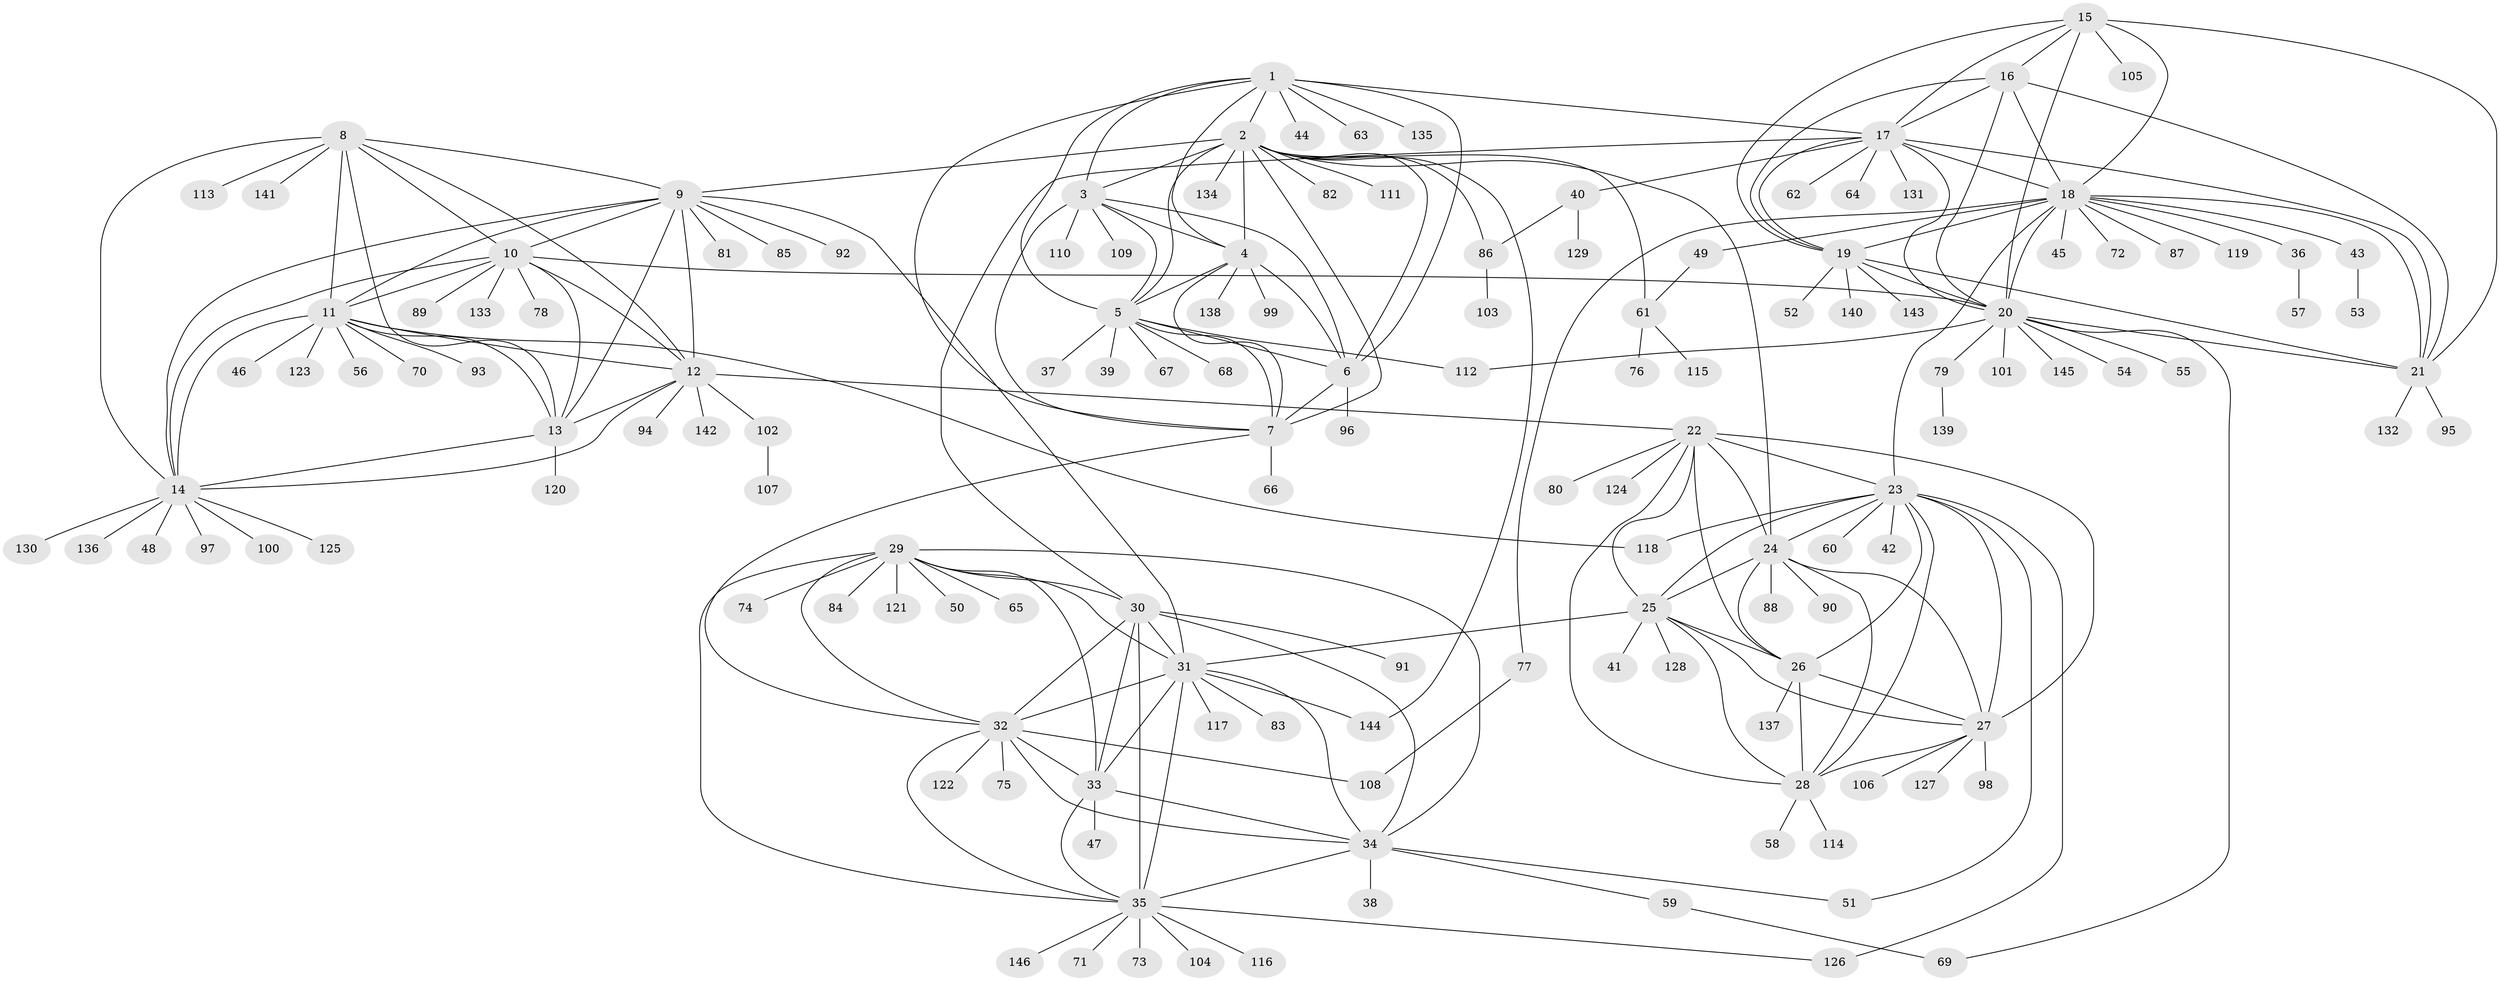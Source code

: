 // Generated by graph-tools (version 1.1) at 2025/54/03/09/25 04:54:46]
// undirected, 146 vertices, 235 edges
graph export_dot {
graph [start="1"]
  node [color=gray90,style=filled];
  1;
  2;
  3;
  4;
  5;
  6;
  7;
  8;
  9;
  10;
  11;
  12;
  13;
  14;
  15;
  16;
  17;
  18;
  19;
  20;
  21;
  22;
  23;
  24;
  25;
  26;
  27;
  28;
  29;
  30;
  31;
  32;
  33;
  34;
  35;
  36;
  37;
  38;
  39;
  40;
  41;
  42;
  43;
  44;
  45;
  46;
  47;
  48;
  49;
  50;
  51;
  52;
  53;
  54;
  55;
  56;
  57;
  58;
  59;
  60;
  61;
  62;
  63;
  64;
  65;
  66;
  67;
  68;
  69;
  70;
  71;
  72;
  73;
  74;
  75;
  76;
  77;
  78;
  79;
  80;
  81;
  82;
  83;
  84;
  85;
  86;
  87;
  88;
  89;
  90;
  91;
  92;
  93;
  94;
  95;
  96;
  97;
  98;
  99;
  100;
  101;
  102;
  103;
  104;
  105;
  106;
  107;
  108;
  109;
  110;
  111;
  112;
  113;
  114;
  115;
  116;
  117;
  118;
  119;
  120;
  121;
  122;
  123;
  124;
  125;
  126;
  127;
  128;
  129;
  130;
  131;
  132;
  133;
  134;
  135;
  136;
  137;
  138;
  139;
  140;
  141;
  142;
  143;
  144;
  145;
  146;
  1 -- 2;
  1 -- 3;
  1 -- 4;
  1 -- 5;
  1 -- 6;
  1 -- 7;
  1 -- 17;
  1 -- 44;
  1 -- 63;
  1 -- 135;
  2 -- 3;
  2 -- 4;
  2 -- 5;
  2 -- 6;
  2 -- 7;
  2 -- 9;
  2 -- 24;
  2 -- 61;
  2 -- 82;
  2 -- 86;
  2 -- 111;
  2 -- 134;
  2 -- 144;
  3 -- 4;
  3 -- 5;
  3 -- 6;
  3 -- 7;
  3 -- 109;
  3 -- 110;
  4 -- 5;
  4 -- 6;
  4 -- 7;
  4 -- 99;
  4 -- 138;
  5 -- 6;
  5 -- 7;
  5 -- 37;
  5 -- 39;
  5 -- 67;
  5 -- 68;
  5 -- 112;
  6 -- 7;
  6 -- 96;
  7 -- 32;
  7 -- 66;
  8 -- 9;
  8 -- 10;
  8 -- 11;
  8 -- 12;
  8 -- 13;
  8 -- 14;
  8 -- 113;
  8 -- 141;
  9 -- 10;
  9 -- 11;
  9 -- 12;
  9 -- 13;
  9 -- 14;
  9 -- 31;
  9 -- 81;
  9 -- 85;
  9 -- 92;
  10 -- 11;
  10 -- 12;
  10 -- 13;
  10 -- 14;
  10 -- 20;
  10 -- 78;
  10 -- 89;
  10 -- 133;
  11 -- 12;
  11 -- 13;
  11 -- 14;
  11 -- 46;
  11 -- 56;
  11 -- 70;
  11 -- 93;
  11 -- 118;
  11 -- 123;
  12 -- 13;
  12 -- 14;
  12 -- 22;
  12 -- 94;
  12 -- 102;
  12 -- 142;
  13 -- 14;
  13 -- 120;
  14 -- 48;
  14 -- 97;
  14 -- 100;
  14 -- 125;
  14 -- 130;
  14 -- 136;
  15 -- 16;
  15 -- 17;
  15 -- 18;
  15 -- 19;
  15 -- 20;
  15 -- 21;
  15 -- 105;
  16 -- 17;
  16 -- 18;
  16 -- 19;
  16 -- 20;
  16 -- 21;
  17 -- 18;
  17 -- 19;
  17 -- 20;
  17 -- 21;
  17 -- 30;
  17 -- 40;
  17 -- 62;
  17 -- 64;
  17 -- 131;
  18 -- 19;
  18 -- 20;
  18 -- 21;
  18 -- 23;
  18 -- 36;
  18 -- 43;
  18 -- 45;
  18 -- 49;
  18 -- 72;
  18 -- 77;
  18 -- 87;
  18 -- 119;
  19 -- 20;
  19 -- 21;
  19 -- 52;
  19 -- 140;
  19 -- 143;
  20 -- 21;
  20 -- 54;
  20 -- 55;
  20 -- 69;
  20 -- 79;
  20 -- 101;
  20 -- 112;
  20 -- 145;
  21 -- 95;
  21 -- 132;
  22 -- 23;
  22 -- 24;
  22 -- 25;
  22 -- 26;
  22 -- 27;
  22 -- 28;
  22 -- 80;
  22 -- 124;
  23 -- 24;
  23 -- 25;
  23 -- 26;
  23 -- 27;
  23 -- 28;
  23 -- 42;
  23 -- 51;
  23 -- 60;
  23 -- 118;
  23 -- 126;
  24 -- 25;
  24 -- 26;
  24 -- 27;
  24 -- 28;
  24 -- 88;
  24 -- 90;
  25 -- 26;
  25 -- 27;
  25 -- 28;
  25 -- 31;
  25 -- 41;
  25 -- 128;
  26 -- 27;
  26 -- 28;
  26 -- 137;
  27 -- 28;
  27 -- 98;
  27 -- 106;
  27 -- 127;
  28 -- 58;
  28 -- 114;
  29 -- 30;
  29 -- 31;
  29 -- 32;
  29 -- 33;
  29 -- 34;
  29 -- 35;
  29 -- 50;
  29 -- 65;
  29 -- 74;
  29 -- 84;
  29 -- 121;
  30 -- 31;
  30 -- 32;
  30 -- 33;
  30 -- 34;
  30 -- 35;
  30 -- 91;
  31 -- 32;
  31 -- 33;
  31 -- 34;
  31 -- 35;
  31 -- 83;
  31 -- 117;
  31 -- 144;
  32 -- 33;
  32 -- 34;
  32 -- 35;
  32 -- 75;
  32 -- 108;
  32 -- 122;
  33 -- 34;
  33 -- 35;
  33 -- 47;
  34 -- 35;
  34 -- 38;
  34 -- 51;
  34 -- 59;
  35 -- 71;
  35 -- 73;
  35 -- 104;
  35 -- 116;
  35 -- 126;
  35 -- 146;
  36 -- 57;
  40 -- 86;
  40 -- 129;
  43 -- 53;
  49 -- 61;
  59 -- 69;
  61 -- 76;
  61 -- 115;
  77 -- 108;
  79 -- 139;
  86 -- 103;
  102 -- 107;
}
